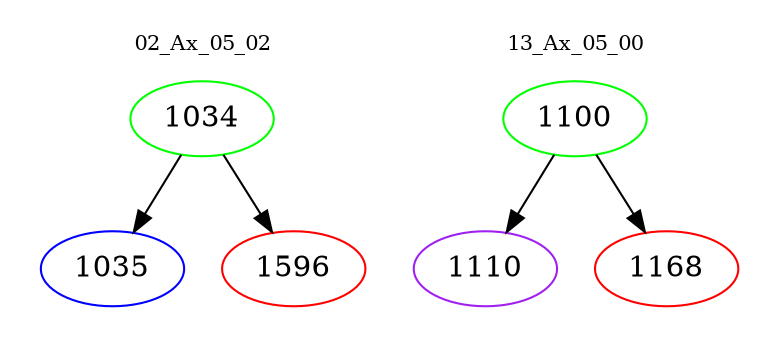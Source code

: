 digraph{
subgraph cluster_0 {
color = white
label = "02_Ax_05_02";
fontsize=10;
T0_1034 [label="1034", color="green"]
T0_1034 -> T0_1035 [color="black"]
T0_1035 [label="1035", color="blue"]
T0_1034 -> T0_1596 [color="black"]
T0_1596 [label="1596", color="red"]
}
subgraph cluster_1 {
color = white
label = "13_Ax_05_00";
fontsize=10;
T1_1100 [label="1100", color="green"]
T1_1100 -> T1_1110 [color="black"]
T1_1110 [label="1110", color="purple"]
T1_1100 -> T1_1168 [color="black"]
T1_1168 [label="1168", color="red"]
}
}
